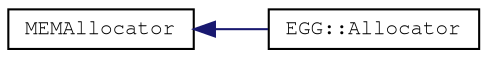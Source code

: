 digraph "Graphical Class Hierarchy"
{
 // LATEX_PDF_SIZE
  edge [fontname="FreeMono",fontsize="10",labelfontname="FreeMono",labelfontsize="10"];
  node [fontname="FreeMono",fontsize="10",shape=record];
  rankdir="LR";
  Node0 [label="MEMAllocator",height=0.2,width=0.4,color="black", fillcolor="white", style="filled",URL="$class_m_e_m_allocator.html",tooltip=" "];
  Node0 -> Node1 [dir="back",color="midnightblue",fontsize="10",style="solid",fontname="FreeMono"];
  Node1 [label="EGG::Allocator",height=0.2,width=0.4,color="black", fillcolor="white", style="filled",URL="$class_e_g_g_1_1_allocator.html",tooltip=" "];
}
